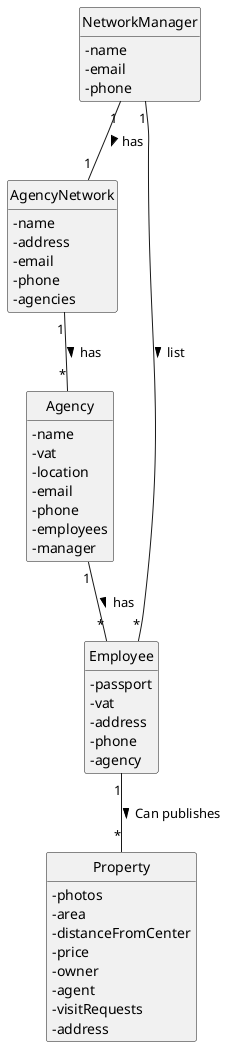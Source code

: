 @startuml
skinparam monochrome true
skinparam packageStyle rectangle
skinparam shadowing false

skinparam classAttributeIconSize 0

hide circle
hide methods

class NetworkManager {
	- name
	- email
	- phone
}

class AgencyNetwork {
	- name
	- address
	- email
	- phone
	- agencies
}

class Agency {
	- name
	- vat
	- location
	- email
	- phone
	- employees
	- manager
}

class Employee {
	- passport
	- vat
	- address
	- phone
	- agency
}

class Property {
	- photos
	- area
	- distanceFromCenter
	- price
	- owner
	- agent
	- visitRequests
	- address
}

NetworkManager "1" -- "1" AgencyNetwork : has >
AgencyNetwork "1" -- "*" Agency : has >
NetworkManager "1" -- "*" Employee : list >
Agency "1" -- "*" Employee : has >
Employee "1" -- "*" Property: Can publishes >

@enduml